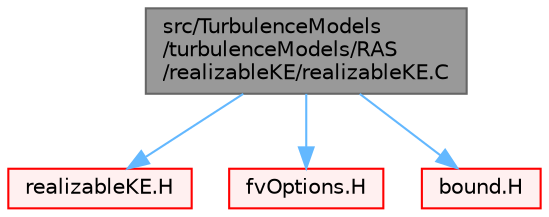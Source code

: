 digraph "src/TurbulenceModels/turbulenceModels/RAS/realizableKE/realizableKE.C"
{
 // LATEX_PDF_SIZE
  bgcolor="transparent";
  edge [fontname=Helvetica,fontsize=10,labelfontname=Helvetica,labelfontsize=10];
  node [fontname=Helvetica,fontsize=10,shape=box,height=0.2,width=0.4];
  Node1 [id="Node000001",label="src/TurbulenceModels\l/turbulenceModels/RAS\l/realizableKE/realizableKE.C",height=0.2,width=0.4,color="gray40", fillcolor="grey60", style="filled", fontcolor="black",tooltip=" "];
  Node1 -> Node2 [id="edge1_Node000001_Node000002",color="steelblue1",style="solid",tooltip=" "];
  Node2 [id="Node000002",label="realizableKE.H",height=0.2,width=0.4,color="red", fillcolor="#FFF0F0", style="filled",URL="$realizableKE_8H.html",tooltip=" "];
  Node1 -> Node392 [id="edge2_Node000001_Node000392",color="steelblue1",style="solid",tooltip=" "];
  Node392 [id="Node000392",label="fvOptions.H",height=0.2,width=0.4,color="red", fillcolor="#FFF0F0", style="filled",URL="$fvOptions_8H.html",tooltip=" "];
  Node1 -> Node396 [id="edge3_Node000001_Node000396",color="steelblue1",style="solid",tooltip=" "];
  Node396 [id="Node000396",label="bound.H",height=0.2,width=0.4,color="red", fillcolor="#FFF0F0", style="filled",URL="$bound_8H.html",tooltip="Bound the given scalar field if it has gone unbounded."];
}
